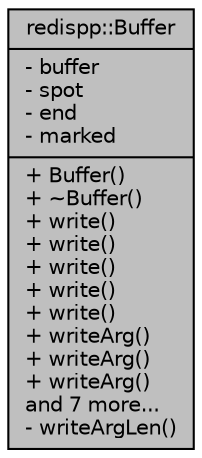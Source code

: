 digraph "redispp::Buffer"
{
  edge [fontname="Helvetica",fontsize="10",labelfontname="Helvetica",labelfontsize="10"];
  node [fontname="Helvetica",fontsize="10",shape=record];
  Node1 [label="{redispp::Buffer\n|- buffer\l- spot\l- end\l- marked\l|+ Buffer()\l+ ~Buffer()\l+ write()\l+ write()\l+ write()\l+ write()\l+ write()\l+ writeArg()\l+ writeArg()\l+ writeArg()\land 7 more...\l- writeArgLen()\l}",height=0.2,width=0.4,color="black", fillcolor="grey75", style="filled", fontcolor="black"];
}
